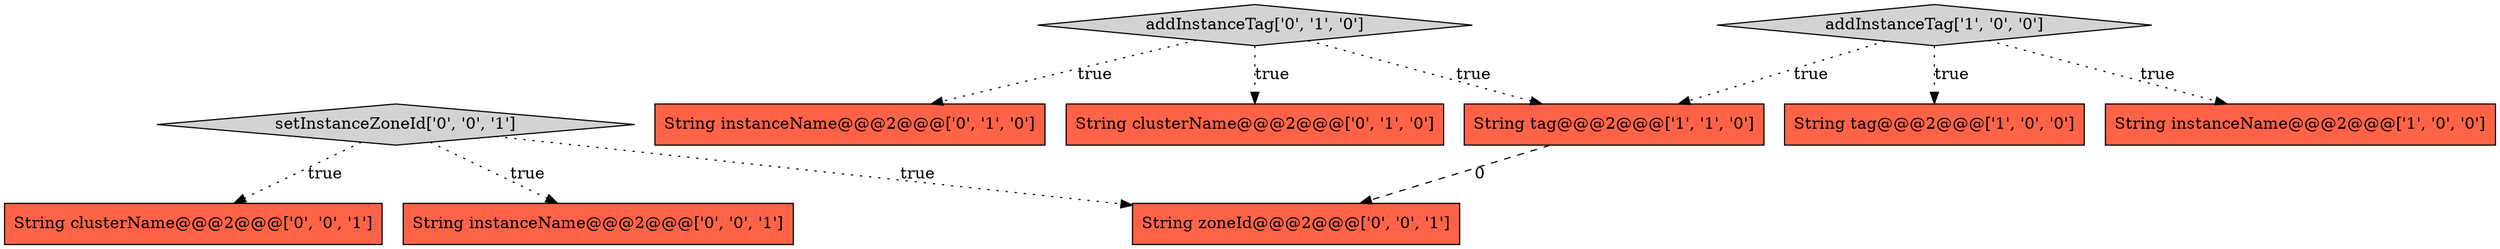 digraph {
10 [style = filled, label = "String zoneId@@@2@@@['0', '0', '1']", fillcolor = tomato, shape = box image = "AAA0AAABBB3BBB"];
8 [style = filled, label = "String clusterName@@@2@@@['0', '0', '1']", fillcolor = tomato, shape = box image = "AAA0AAABBB3BBB"];
4 [style = filled, label = "String instanceName@@@2@@@['0', '1', '0']", fillcolor = tomato, shape = box image = "AAA0AAABBB2BBB"];
5 [style = filled, label = "String clusterName@@@2@@@['0', '1', '0']", fillcolor = tomato, shape = box image = "AAA0AAABBB2BBB"];
2 [style = filled, label = "String tag@@@2@@@['1', '0', '0']", fillcolor = tomato, shape = box image = "AAA0AAABBB1BBB"];
7 [style = filled, label = "setInstanceZoneId['0', '0', '1']", fillcolor = lightgray, shape = diamond image = "AAA0AAABBB3BBB"];
9 [style = filled, label = "String instanceName@@@2@@@['0', '0', '1']", fillcolor = tomato, shape = box image = "AAA0AAABBB3BBB"];
3 [style = filled, label = "String tag@@@2@@@['1', '1', '0']", fillcolor = tomato, shape = box image = "AAA0AAABBB1BBB"];
6 [style = filled, label = "addInstanceTag['0', '1', '0']", fillcolor = lightgray, shape = diamond image = "AAA0AAABBB2BBB"];
0 [style = filled, label = "addInstanceTag['1', '0', '0']", fillcolor = lightgray, shape = diamond image = "AAA0AAABBB1BBB"];
1 [style = filled, label = "String instanceName@@@2@@@['1', '0', '0']", fillcolor = tomato, shape = box image = "AAA0AAABBB1BBB"];
3->10 [style = dashed, label="0"];
0->3 [style = dotted, label="true"];
0->2 [style = dotted, label="true"];
7->10 [style = dotted, label="true"];
7->9 [style = dotted, label="true"];
6->4 [style = dotted, label="true"];
6->3 [style = dotted, label="true"];
7->8 [style = dotted, label="true"];
6->5 [style = dotted, label="true"];
0->1 [style = dotted, label="true"];
}
